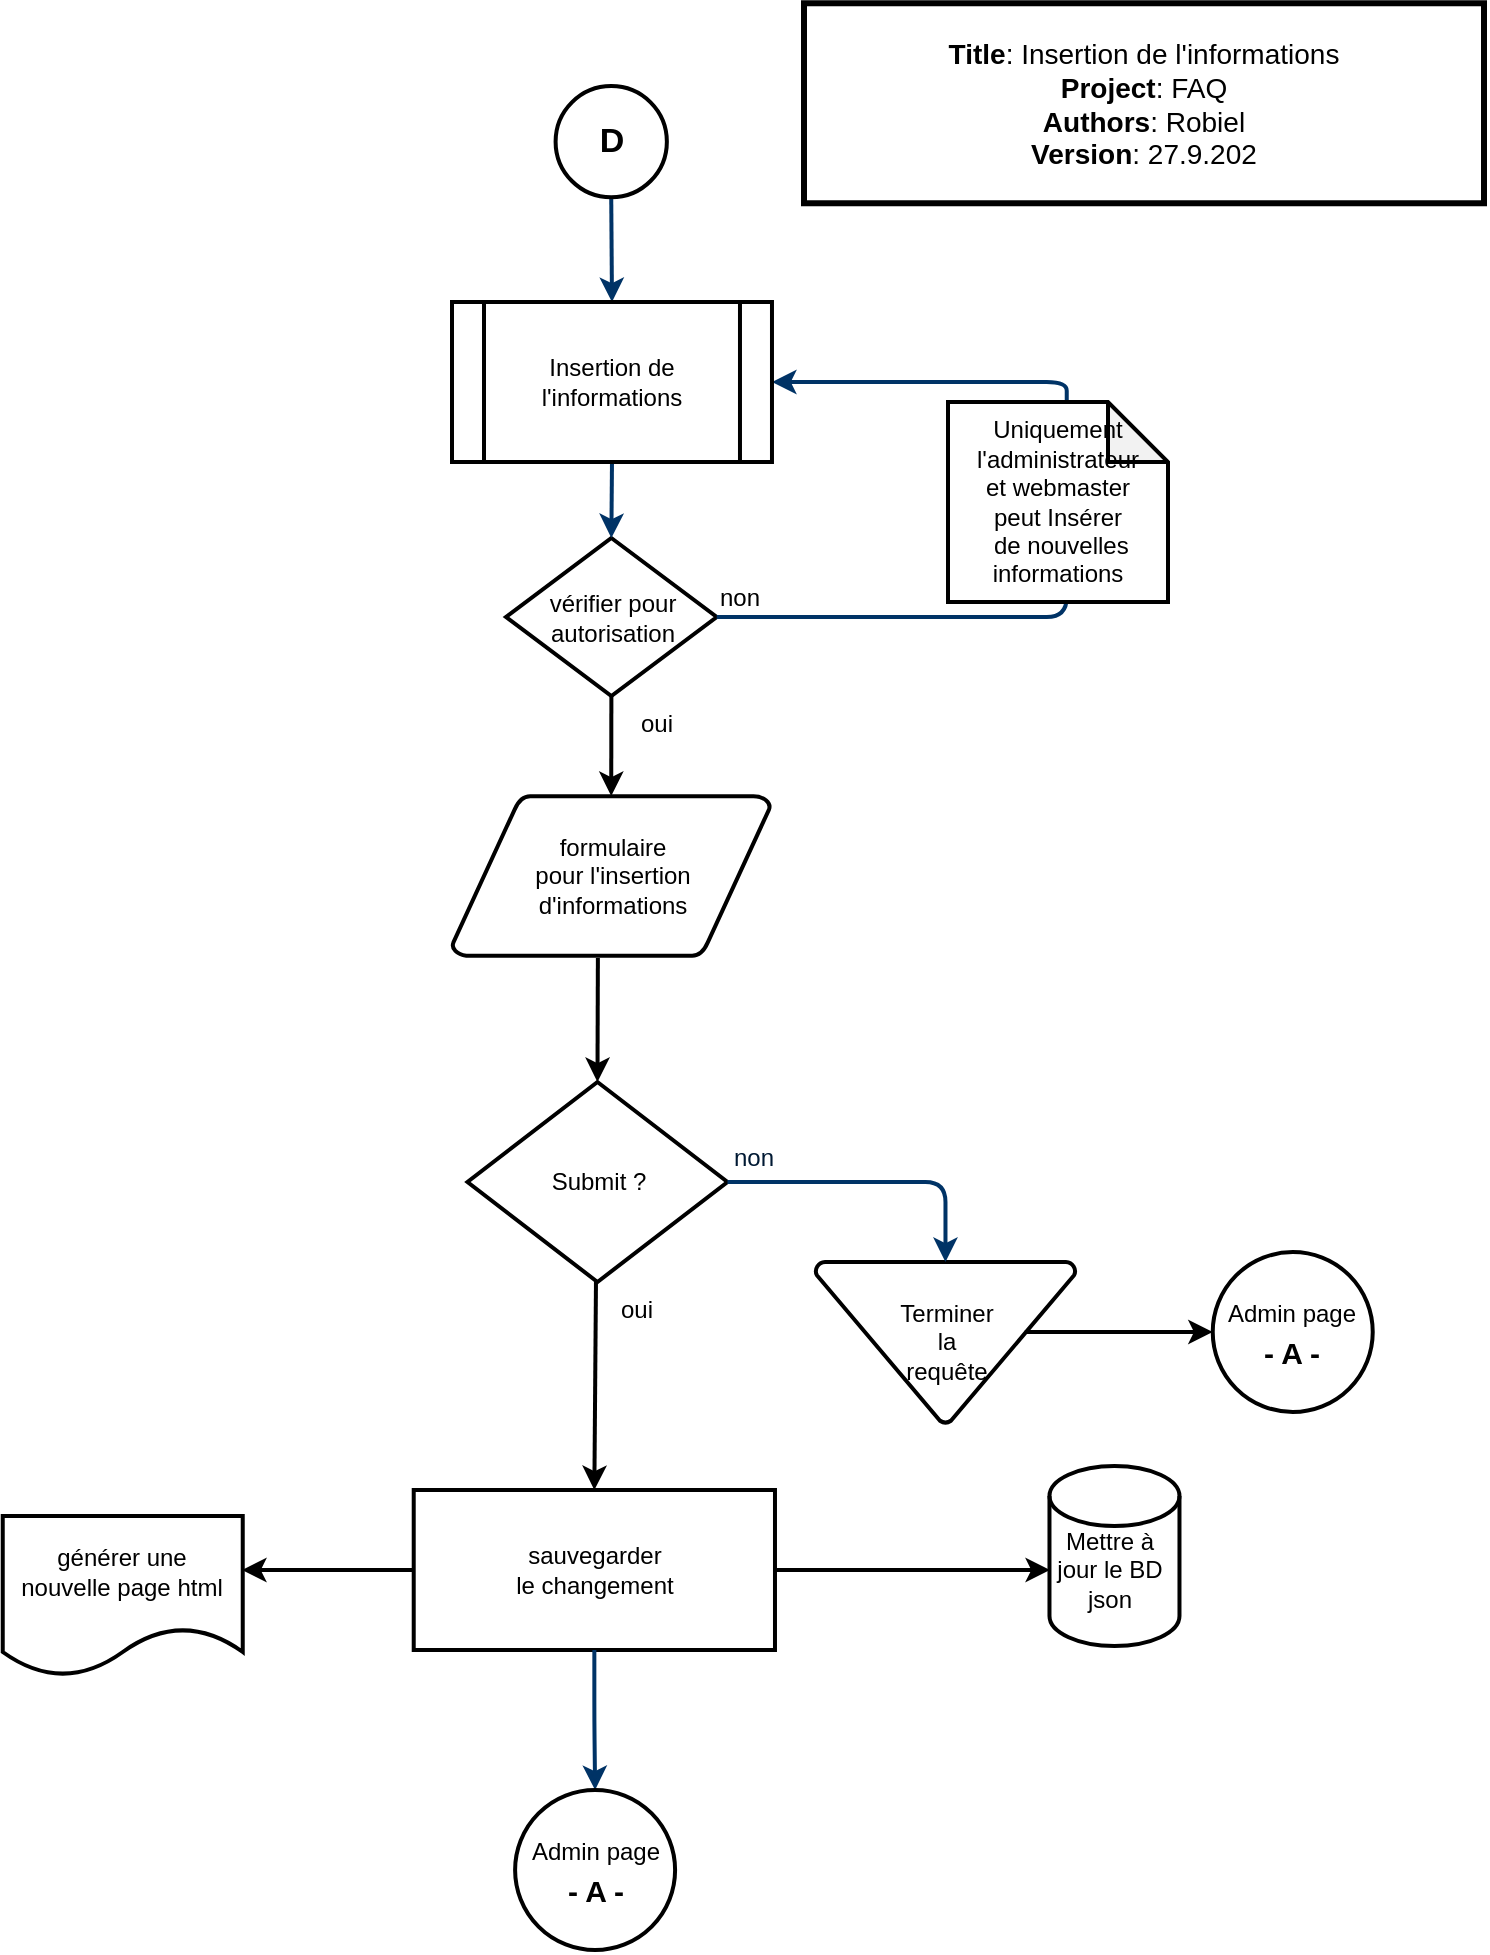 <mxfile version="20.3.6" type="device"><diagram id="e49EwhQaTWCqLOsjTXbb" name="Page-1"><mxGraphModel dx="2062" dy="1023" grid="1" gridSize="10" guides="1" tooltips="1" connect="1" arrows="1" fold="1" page="1" pageScale="1" pageWidth="827" pageHeight="1169" math="0" shadow="0"><root><mxCell id="0"/><mxCell id="1" parent="0"/><mxCell id="5FcIB4OOMzbYeZ88susV-4" value="&lt;div style=&quot;&quot;&gt;vérifier pour&lt;/div&gt;&lt;div style=&quot;&quot;&gt;autorisation&lt;/div&gt;" style="shape=mxgraph.flowchart.decision;strokeWidth=2;gradientColor=none;gradientDirection=north;fontStyle=0;html=1;" parent="1" vertex="1"><mxGeometry x="309" y="290" width="105.37" height="79" as="geometry"/></mxCell><mxCell id="5FcIB4OOMzbYeZ88susV-6" style="fontStyle=1;strokeColor=#003366;strokeWidth=2;html=1;exitX=0.5;exitY=1;exitDx=0;exitDy=0;entryX=0.5;entryY=0;entryDx=0;entryDy=0;" parent="1" source="5FcIB4OOMzbYeZ88susV-36" edge="1" target="5FcIB4OOMzbYeZ88susV-33"><mxGeometry relative="1" as="geometry"><mxPoint x="460" y="130" as="targetPoint"/><mxPoint x="364.37" y="132" as="sourcePoint"/></mxGeometry></mxCell><mxCell id="5FcIB4OOMzbYeZ88susV-7" style="entryX=0.5;entryY=0;entryPerimeter=0;fontStyle=1;strokeColor=#003366;strokeWidth=2;html=1;exitX=0.5;exitY=1;exitDx=0;exitDy=0;" parent="1" target="5FcIB4OOMzbYeZ88susV-4" edge="1" source="5FcIB4OOMzbYeZ88susV-33"><mxGeometry relative="1" as="geometry"><mxPoint x="364.37" y="252" as="sourcePoint"/></mxGeometry></mxCell><mxCell id="5FcIB4OOMzbYeZ88susV-8" value="" style="edgeStyle=elbowEdgeStyle;elbow=horizontal;entryX=0.5;entryY=0.91;entryPerimeter=0;exitX=1;exitY=0.5;exitPerimeter=0;fontStyle=1;strokeColor=#003366;strokeWidth=2;html=1;" parent="1" source="5FcIB4OOMzbYeZ88susV-4" edge="1"><mxGeometry x="425.37" y="-49.5" width="100" height="100" as="geometry"><mxPoint x="794.37" y="369" as="sourcePoint"/><mxPoint x="594.37" y="295.71" as="targetPoint"/><Array as="points"><mxPoint x="589.37" y="322"/></Array></mxGeometry></mxCell><mxCell id="5FcIB4OOMzbYeZ88susV-9" value="non" style="text;fontStyle=0;html=1;strokeColor=none;gradientColor=none;fillColor=none;strokeWidth=2;" parent="1" vertex="1"><mxGeometry x="414.37" y="306" width="40" height="26" as="geometry"/></mxCell><mxCell id="5FcIB4OOMzbYeZ88susV-11" value="oui" style="text;fontStyle=0;html=1;strokeColor=none;gradientColor=none;fillColor=none;strokeWidth=2;align=center;" parent="1" vertex="1"><mxGeometry x="364.37" y="369" width="40" height="26" as="geometry"/></mxCell><mxCell id="5FcIB4OOMzbYeZ88susV-12" value="Submit ?" style="shape=mxgraph.flowchart.decision;strokeWidth=2;gradientColor=none;gradientDirection=north;fontStyle=0;html=1;" parent="1" vertex="1"><mxGeometry x="289.74" y="562" width="130" height="100" as="geometry"/></mxCell><mxCell id="5FcIB4OOMzbYeZ88susV-13" value="Terminer &lt;br&gt;la &lt;br&gt;requête" style="shape=mxgraph.flowchart.merge_or_storage;strokeWidth=2;gradientColor=none;gradientDirection=north;fontStyle=0;html=1;" parent="1" vertex="1"><mxGeometry x="463.74" y="652" width="130" height="80.5" as="geometry"/></mxCell><mxCell id="5FcIB4OOMzbYeZ88susV-14" value="" style="edgeStyle=elbowEdgeStyle;elbow=vertical;exitX=1;exitY=0.5;exitPerimeter=0;entryX=0.5;entryY=0;entryPerimeter=0;fontStyle=1;strokeColor=#003366;strokeWidth=2;html=1;" parent="1" source="5FcIB4OOMzbYeZ88susV-12" target="5FcIB4OOMzbYeZ88susV-13" edge="1"><mxGeometry x="-216.26" y="-648" width="100" height="100" as="geometry"><mxPoint x="-216.26" y="-548" as="sourcePoint"/><mxPoint x="-116.26" y="-648" as="targetPoint"/><Array as="points"><mxPoint x="523.74" y="612"/></Array></mxGeometry></mxCell><mxCell id="5FcIB4OOMzbYeZ88susV-15" value="non" style="text;fontColor=#001933;fontStyle=0;html=1;strokeColor=none;gradientColor=none;fillColor=none;strokeWidth=2;" parent="1" vertex="1"><mxGeometry x="420.74" y="586" width="40" height="26" as="geometry"/></mxCell><mxCell id="5FcIB4OOMzbYeZ88susV-17" value="" style="edgeStyle=elbowEdgeStyle;elbow=horizontal;exitX=0.5;exitY=0.09;exitPerimeter=0;entryX=1;entryY=0.5;fontStyle=1;strokeColor=#003366;strokeWidth=2;html=1;entryDx=0;entryDy=0;" parent="1" edge="1" target="5FcIB4OOMzbYeZ88susV-33"><mxGeometry x="44.37" y="-78" width="100" height="100" as="geometry"><mxPoint x="594.37" y="229.29" as="sourcePoint"/><mxPoint x="428.765" y="212" as="targetPoint"/><Array as="points"><mxPoint x="589.37" y="222"/></Array></mxGeometry></mxCell><mxCell id="5FcIB4OOMzbYeZ88susV-18" value="oui" style="text;fontStyle=0;html=1;strokeColor=none;gradientColor=none;fillColor=none;strokeWidth=2;align=center;" parent="1" vertex="1"><mxGeometry x="353.99" y="662" width="40" height="26" as="geometry"/></mxCell><mxCell id="5FcIB4OOMzbYeZ88susV-23" value="" style="shape=cylinder3;whiteSpace=wrap;html=1;boundedLbl=1;backgroundOutline=1;size=15;strokeWidth=2;" parent="1" vertex="1"><mxGeometry x="580.74" y="754" width="65" height="90" as="geometry"/></mxCell><mxCell id="5FcIB4OOMzbYeZ88susV-24" value="Mettre à jour le BD json" style="text;html=1;strokeColor=none;fillColor=none;align=center;verticalAlign=middle;whiteSpace=wrap;rounded=0;strokeWidth=2;" parent="1" vertex="1"><mxGeometry x="580.74" y="791" width="60" height="30" as="geometry"/></mxCell><mxCell id="5FcIB4OOMzbYeZ88susV-25" value="" style="endArrow=classic;html=1;rounded=0;entryX=0.004;entryY=0.578;entryDx=0;entryDy=0;entryPerimeter=0;strokeWidth=2;exitX=1;exitY=0.5;exitDx=0;exitDy=0;" parent="1" target="5FcIB4OOMzbYeZ88susV-23" edge="1" source="5FcIB4OOMzbYeZ88susV-32"><mxGeometry width="50" height="50" relative="1" as="geometry"><mxPoint x="460" y="810" as="sourcePoint"/><mxPoint x="652.99" y="500" as="targetPoint"/></mxGeometry></mxCell><mxCell id="5FcIB4OOMzbYeZ88susV-27" value="" style="endArrow=classic;html=1;rounded=0;entryX=0.997;entryY=0.338;entryDx=0;entryDy=0;entryPerimeter=0;strokeWidth=2;exitX=0;exitY=0.5;exitDx=0;exitDy=0;" parent="1" edge="1" target="5FcIB4OOMzbYeZ88susV-30" source="5FcIB4OOMzbYeZ88susV-32"><mxGeometry width="50" height="50" relative="1" as="geometry"><mxPoint x="230" y="840" as="sourcePoint"/><mxPoint x="159.918" y="806" as="targetPoint"/></mxGeometry></mxCell><mxCell id="5FcIB4OOMzbYeZ88susV-28" value="formulaire &lt;br&gt;pour&amp;nbsp;l'insertion &lt;br&gt;d'informations" style="shape=mxgraph.flowchart.data;strokeWidth=2;gradientColor=none;gradientDirection=north;fontStyle=0;html=1;" parent="1" vertex="1"><mxGeometry x="282.12" y="419" width="159" height="80" as="geometry"/></mxCell><mxCell id="5FcIB4OOMzbYeZ88susV-30" value="&lt;span style=&quot;&quot;&gt;générer une&lt;/span&gt;&lt;br style=&quot;&quot;&gt;&lt;span style=&quot;&quot;&gt;nouvelle page html&lt;/span&gt;" style="shape=document;whiteSpace=wrap;html=1;boundedLbl=1;strokeWidth=2;" parent="1" vertex="1"><mxGeometry x="57.37" y="779" width="120" height="80" as="geometry"/></mxCell><mxCell id="5FcIB4OOMzbYeZ88susV-31" value="&lt;span style=&quot;&quot;&gt;Uniquement l'administrateur&lt;/span&gt;&lt;br style=&quot;&quot;&gt;&lt;span style=&quot;&quot;&gt;et webmaster peut&amp;nbsp;Insérer&lt;/span&gt;&lt;br style=&quot;&quot;&gt;&lt;span style=&quot;&quot;&gt;&amp;nbsp;de nouvelles informations&lt;/span&gt;" style="shape=note;whiteSpace=wrap;html=1;backgroundOutline=1;darkOpacity=0.05;strokeWidth=2;" parent="1" vertex="1"><mxGeometry x="530" y="222" width="110" height="100" as="geometry"/></mxCell><mxCell id="5FcIB4OOMzbYeZ88susV-32" value="&lt;span style=&quot;&quot;&gt;sauvegarder&lt;/span&gt;&lt;br style=&quot;&quot;&gt;&lt;span style=&quot;&quot;&gt;le changement&lt;/span&gt;" style="rounded=0;whiteSpace=wrap;html=1;strokeWidth=2;" parent="1" vertex="1"><mxGeometry x="262.86" y="766" width="180.63" height="80" as="geometry"/></mxCell><mxCell id="5FcIB4OOMzbYeZ88susV-33" value="Insertion de l'&lt;span style=&quot;background-color: initial;&quot;&gt;informations&lt;/span&gt;" style="shape=process;whiteSpace=wrap;html=1;backgroundOutline=1;strokeWidth=2;" parent="1" vertex="1"><mxGeometry x="282" y="172" width="159.99" height="80" as="geometry"/></mxCell><mxCell id="5FcIB4OOMzbYeZ88susV-36" value="&lt;b&gt;&lt;font style=&quot;font-size: 17px;&quot;&gt;D&lt;/font&gt;&lt;/b&gt;" style="ellipse;whiteSpace=wrap;html=1;aspect=fixed;strokeWidth=2;" parent="1" vertex="1"><mxGeometry x="333.8" y="64" width="55.63" height="55.63" as="geometry"/></mxCell><mxCell id="5FcIB4OOMzbYeZ88susV-37" value="" style="edgeStyle=elbowEdgeStyle;elbow=vertical;fontStyle=1;strokeColor=#003366;strokeWidth=2;html=1;entryX=0.5;entryY=0;entryDx=0;entryDy=0;exitX=0.5;exitY=1;exitDx=0;exitDy=0;" parent="1" edge="1" target="5FcIB4OOMzbYeZ88susV-42" source="5FcIB4OOMzbYeZ88susV-32"><mxGeometry x="34.86" y="-982" width="100" height="100" as="geometry"><mxPoint x="260" y="880" as="sourcePoint"/><mxPoint x="460" y="910" as="targetPoint"/></mxGeometry></mxCell><mxCell id="5FcIB4OOMzbYeZ88susV-41" value="" style="endArrow=classic;html=1;rounded=0;strokeWidth=2;fontSize=17;exitX=0.805;exitY=0.497;exitDx=0;exitDy=0;exitPerimeter=0;entryX=0;entryY=0.5;entryDx=0;entryDy=0;" parent="1" edge="1" target="5FcIB4OOMzbYeZ88susV-43"><mxGeometry width="50" height="50" relative="1" as="geometry"><mxPoint x="568.39" y="687.008" as="sourcePoint"/><mxPoint x="650" y="700" as="targetPoint"/></mxGeometry></mxCell><mxCell id="5FcIB4OOMzbYeZ88susV-42" value="&lt;span style=&quot;font-size: 12px;&quot;&gt;Admin page&lt;/span&gt;&lt;br style=&quot;font-size: 12px;&quot;&gt;&lt;b style=&quot;font-size: 12px;&quot;&gt;&lt;font style=&quot;font-size: 15px;&quot;&gt;- A -&lt;/font&gt;&lt;/b&gt;" style="ellipse;whiteSpace=wrap;html=1;aspect=fixed;strokeWidth=2;fontSize=17;" parent="1" vertex="1"><mxGeometry x="313.55" y="916" width="80" height="80" as="geometry"/></mxCell><mxCell id="5FcIB4OOMzbYeZ88susV-43" value="&lt;span style=&quot;font-size: 12px;&quot;&gt;Admin page&lt;/span&gt;&lt;br style=&quot;font-size: 12px;&quot;&gt;&lt;b style=&quot;font-size: 12px;&quot;&gt;&lt;font style=&quot;font-size: 15px;&quot;&gt;- A -&lt;/font&gt;&lt;/b&gt;" style="ellipse;whiteSpace=wrap;html=1;aspect=fixed;strokeWidth=2;fontSize=17;" parent="1" vertex="1"><mxGeometry x="662.37" y="647" width="80" height="80" as="geometry"/></mxCell><mxCell id="KJJ-eOVKQnDHGLwDYRV0-1" value="" style="endArrow=classic;html=1;rounded=0;entryX=0.5;entryY=0;entryDx=0;entryDy=0;entryPerimeter=0;exitX=0.5;exitY=1;exitDx=0;exitDy=0;exitPerimeter=0;strokeWidth=2;" edge="1" parent="1" source="5FcIB4OOMzbYeZ88susV-4" target="5FcIB4OOMzbYeZ88susV-28"><mxGeometry width="50" height="50" relative="1" as="geometry"><mxPoint x="380" y="600" as="sourcePoint"/><mxPoint x="430" y="550" as="targetPoint"/></mxGeometry></mxCell><mxCell id="KJJ-eOVKQnDHGLwDYRV0-2" value="" style="endArrow=classic;html=1;rounded=0;strokeWidth=2;entryX=0.5;entryY=0;entryDx=0;entryDy=0;entryPerimeter=0;exitX=0.458;exitY=1.013;exitDx=0;exitDy=0;exitPerimeter=0;" edge="1" parent="1" source="5FcIB4OOMzbYeZ88susV-28" target="5FcIB4OOMzbYeZ88susV-12"><mxGeometry width="50" height="50" relative="1" as="geometry"><mxPoint x="380" y="600" as="sourcePoint"/><mxPoint x="430" y="550" as="targetPoint"/></mxGeometry></mxCell><mxCell id="KJJ-eOVKQnDHGLwDYRV0-3" value="" style="endArrow=classic;html=1;rounded=0;strokeWidth=2;exitX=0;exitY=0;exitDx=0;exitDy=0;entryX=0.5;entryY=0;entryDx=0;entryDy=0;" edge="1" parent="1" source="5FcIB4OOMzbYeZ88susV-18" target="5FcIB4OOMzbYeZ88susV-32"><mxGeometry width="50" height="50" relative="1" as="geometry"><mxPoint x="379.37" y="580" as="sourcePoint"/><mxPoint x="429.37" y="530" as="targetPoint"/></mxGeometry></mxCell><mxCell id="KJJ-eOVKQnDHGLwDYRV0-4" value="&lt;font style=&quot;font-size: 14px;&quot;&gt;&lt;b&gt;Title&lt;/b&gt;:&amp;nbsp;&lt;span style=&quot;&quot;&gt;Insertion de l'&lt;/span&gt;&lt;span style=&quot;background-color: initial;&quot;&gt;informations&lt;/span&gt;&lt;br&gt;&lt;b&gt;Project&lt;/b&gt;: FAQ&lt;br&gt;&lt;b&gt;Authors&lt;/b&gt;: Robiel&lt;br&gt;&lt;b&gt;Version&lt;/b&gt;: 27.9.202&lt;/font&gt;" style="rounded=0;whiteSpace=wrap;html=1;strokeWidth=3;" vertex="1" parent="1"><mxGeometry x="458" y="22.63" width="340" height="100" as="geometry"/></mxCell></root></mxGraphModel></diagram></mxfile>